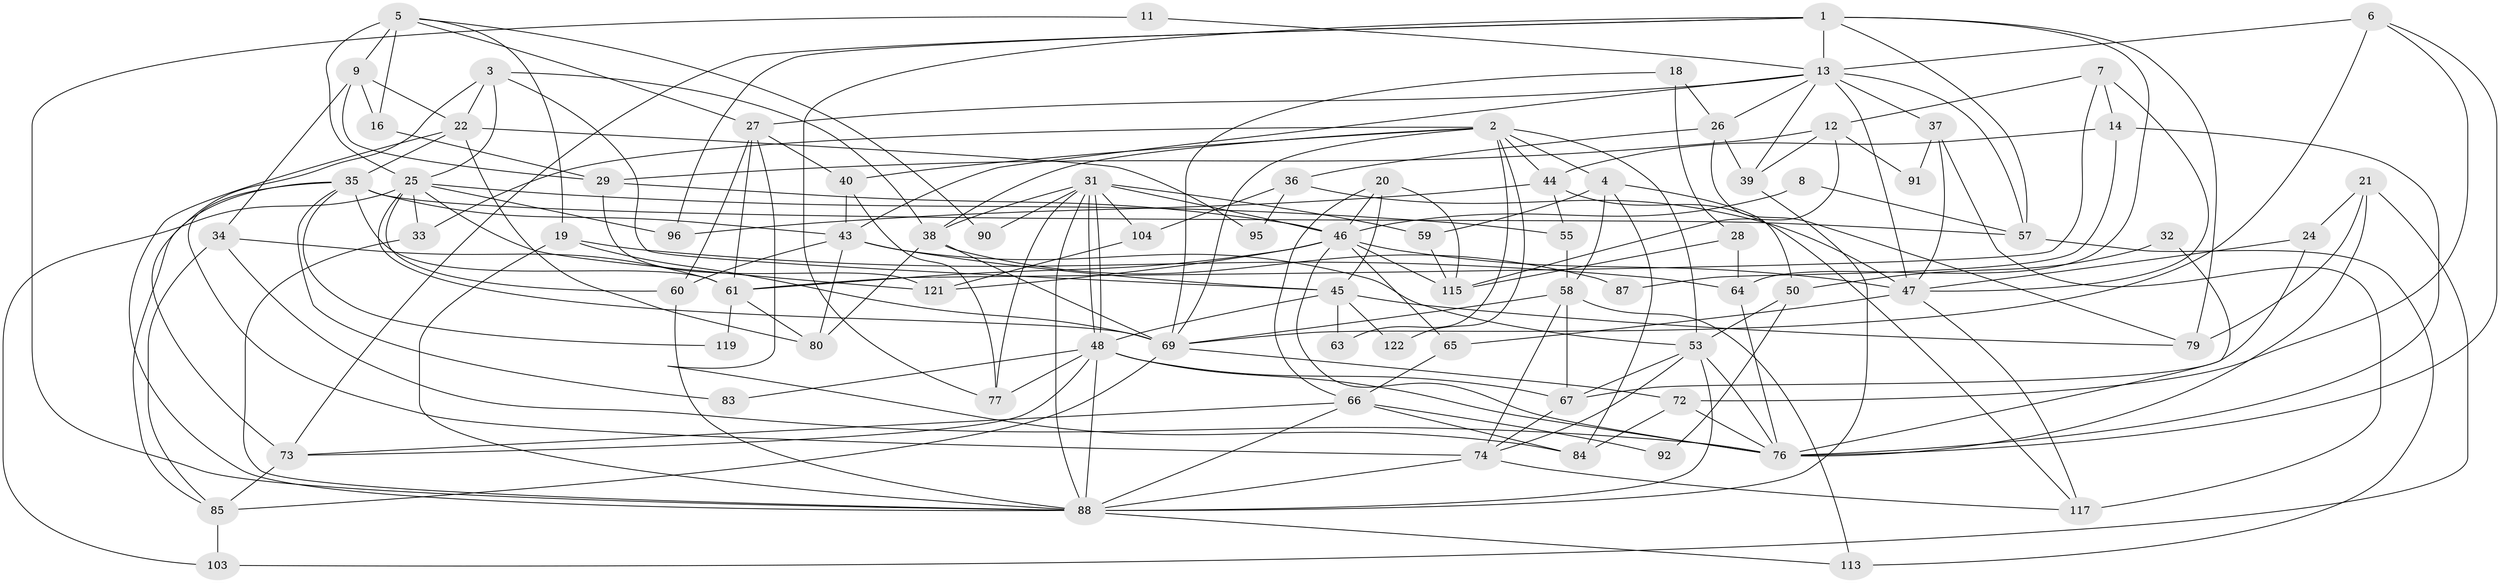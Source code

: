 // Generated by graph-tools (version 1.1) at 2025/24/03/03/25 07:24:03]
// undirected, 80 vertices, 192 edges
graph export_dot {
graph [start="1"]
  node [color=gray90,style=filled];
  1 [super="+23"];
  2 [super="+17"];
  3 [super="+107"];
  4 [super="+109"];
  5 [super="+10"];
  6 [super="+62"];
  7;
  8;
  9 [super="+81"];
  11;
  12 [super="+54"];
  13 [super="+15"];
  14 [super="+42"];
  16 [super="+105"];
  18;
  19;
  20;
  21 [super="+51"];
  22 [super="+41"];
  24;
  25 [super="+30"];
  26;
  27 [super="+118"];
  28;
  29;
  31 [super="+78"];
  32;
  33 [super="+120"];
  34;
  35 [super="+52"];
  36 [super="+82"];
  37 [super="+71"];
  38 [super="+99"];
  39 [super="+49"];
  40 [super="+94"];
  43 [super="+68"];
  44 [super="+97"];
  45 [super="+75"];
  46 [super="+114"];
  47 [super="+108"];
  48 [super="+56"];
  50;
  53 [super="+70"];
  55;
  57;
  58 [super="+102"];
  59;
  60;
  61 [super="+101"];
  63;
  64 [super="+110"];
  65;
  66 [super="+112"];
  67 [super="+93"];
  69 [super="+86"];
  72;
  73 [super="+98"];
  74 [super="+111"];
  76 [super="+100"];
  77;
  79;
  80;
  83;
  84;
  85 [super="+106"];
  87;
  88 [super="+89"];
  90;
  91;
  92;
  95;
  96;
  103;
  104;
  113;
  115 [super="+116"];
  117;
  119;
  121;
  122;
  1 -- 13;
  1 -- 79;
  1 -- 96;
  1 -- 57;
  1 -- 77;
  1 -- 73;
  1 -- 64;
  2 -- 38;
  2 -- 4;
  2 -- 33;
  2 -- 53 [weight=2];
  2 -- 69;
  2 -- 40;
  2 -- 122;
  2 -- 44;
  2 -- 63;
  3 -- 22;
  3 -- 45;
  3 -- 38;
  3 -- 25;
  3 -- 73;
  4 -- 50;
  4 -- 58;
  4 -- 59;
  4 -- 84;
  5 -- 9;
  5 -- 19;
  5 -- 25;
  5 -- 16 [weight=2];
  5 -- 90;
  5 -- 27;
  6 -- 69;
  6 -- 76;
  6 -- 72 [weight=2];
  6 -- 13 [weight=2];
  7 -- 14;
  7 -- 47;
  7 -- 12;
  7 -- 61;
  8 -- 57;
  8 -- 46;
  9 -- 16;
  9 -- 34;
  9 -- 29;
  9 -- 22;
  11 -- 88;
  11 -- 13;
  12 -- 39;
  12 -- 91;
  12 -- 29;
  12 -- 115;
  13 -- 43;
  13 -- 26;
  13 -- 39;
  13 -- 57;
  13 -- 37;
  13 -- 47;
  13 -- 27;
  14 -- 44;
  14 -- 76;
  14 -- 87;
  16 -- 29 [weight=2];
  18 -- 26;
  18 -- 28;
  18 -- 69;
  19 -- 88;
  19 -- 69;
  19 -- 64;
  20 -- 46;
  20 -- 45;
  20 -- 115 [weight=2];
  20 -- 66;
  21 -- 24;
  21 -- 79;
  21 -- 103;
  21 -- 76;
  22 -- 80;
  22 -- 35;
  22 -- 88;
  22 -- 95;
  24 -- 47;
  24 -- 67;
  25 -- 96;
  25 -- 33;
  25 -- 55;
  25 -- 103;
  25 -- 121;
  25 -- 69 [weight=2];
  25 -- 60;
  26 -- 79;
  26 -- 36;
  26 -- 39;
  27 -- 40;
  27 -- 61;
  27 -- 84;
  27 -- 60;
  28 -- 64;
  28 -- 115;
  29 -- 121;
  29 -- 46;
  31 -- 48;
  31 -- 48;
  31 -- 88;
  31 -- 46;
  31 -- 90;
  31 -- 104;
  31 -- 59;
  31 -- 77;
  31 -- 38;
  32 -- 50;
  32 -- 76;
  33 -- 88;
  34 -- 85;
  34 -- 61;
  34 -- 76;
  35 -- 61;
  35 -- 43;
  35 -- 83;
  35 -- 119;
  35 -- 57;
  35 -- 74;
  35 -- 85;
  36 -- 47;
  36 -- 95;
  36 -- 104;
  37 -- 117;
  37 -- 91;
  37 -- 47;
  38 -- 80;
  38 -- 87;
  38 -- 69;
  39 -- 88;
  40 -- 43;
  40 -- 77;
  43 -- 60;
  43 -- 45;
  43 -- 80;
  43 -- 53;
  44 -- 96;
  44 -- 117;
  44 -- 55;
  45 -- 63;
  45 -- 122;
  45 -- 48;
  45 -- 79;
  46 -- 115;
  46 -- 121;
  46 -- 65;
  46 -- 76;
  46 -- 47;
  46 -- 61;
  47 -- 65;
  47 -- 117;
  48 -- 76;
  48 -- 67;
  48 -- 83;
  48 -- 73;
  48 -- 77;
  48 -- 88;
  50 -- 92;
  50 -- 53;
  53 -- 88;
  53 -- 76;
  53 -- 74;
  53 -- 67;
  55 -- 58;
  57 -- 113;
  58 -- 113;
  58 -- 69;
  58 -- 74;
  58 -- 67;
  59 -- 115;
  60 -- 88;
  61 -- 80;
  61 -- 119;
  64 -- 76;
  65 -- 66;
  66 -- 84;
  66 -- 92;
  66 -- 73;
  66 -- 88;
  67 -- 74;
  69 -- 72;
  69 -- 85;
  72 -- 76;
  72 -- 84;
  73 -- 85;
  74 -- 88;
  74 -- 117;
  85 -- 103;
  88 -- 113;
  104 -- 121;
}
